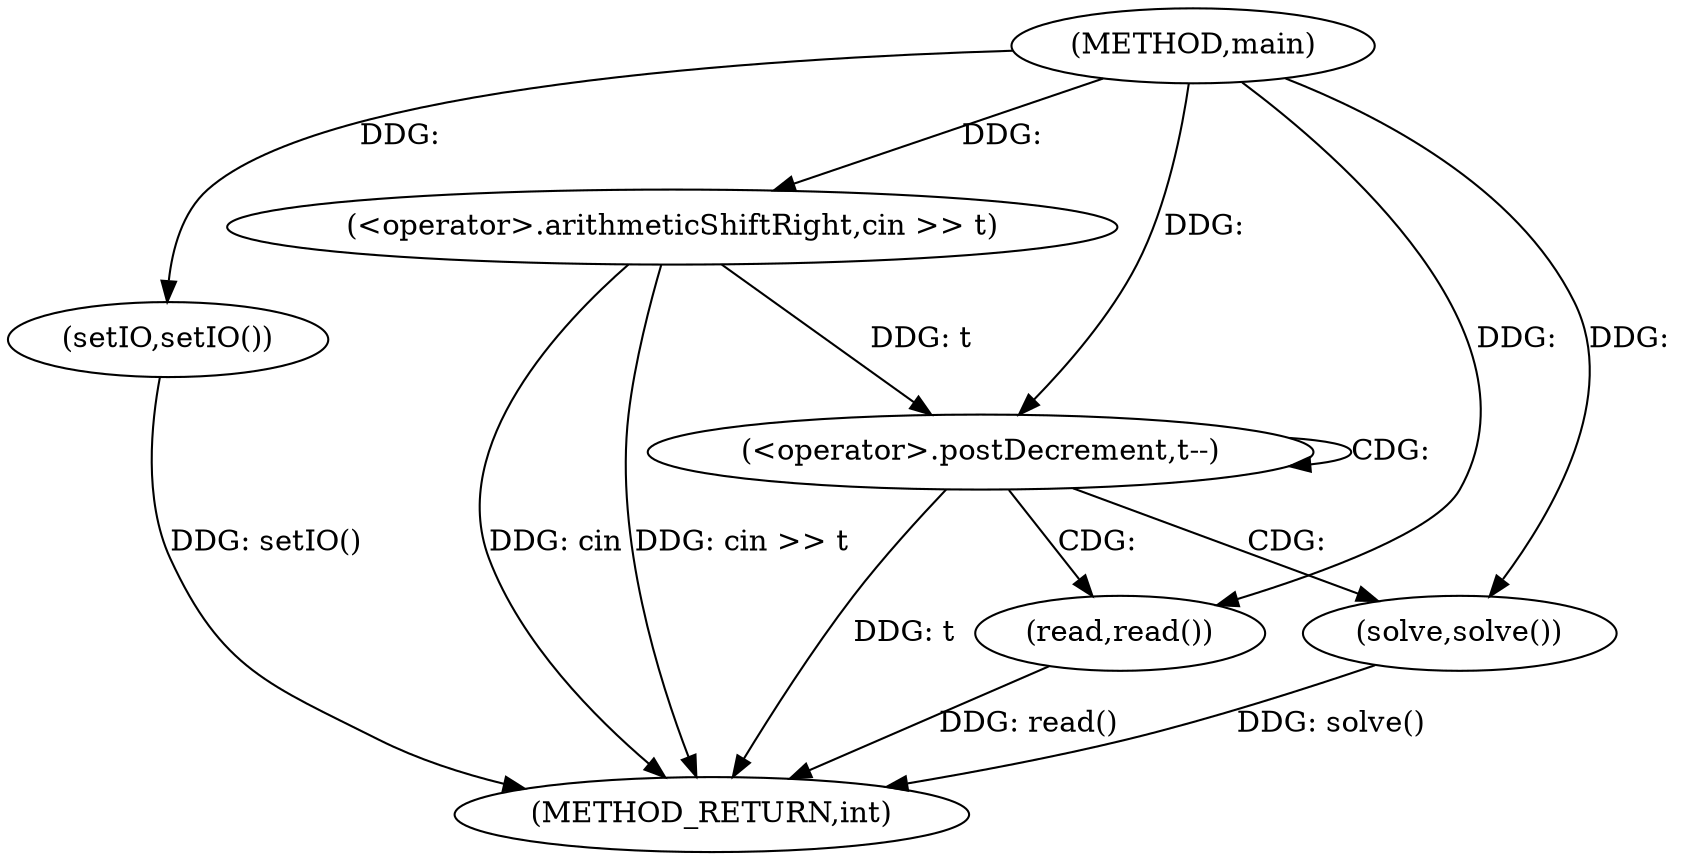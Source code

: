 digraph "main" {  
"1000254" [label = "(METHOD,main)" ]
"1000267" [label = "(METHOD_RETURN,int)" ]
"1000256" [label = "(setIO,setIO())" ]
"1000258" [label = "(<operator>.arithmeticShiftRight,cin >> t)" ]
"1000262" [label = "(<operator>.postDecrement,t--)" ]
"1000265" [label = "(read,read())" ]
"1000266" [label = "(solve,solve())" ]
  "1000256" -> "1000267"  [ label = "DDG: setIO()"] 
  "1000258" -> "1000267"  [ label = "DDG: cin >> t"] 
  "1000262" -> "1000267"  [ label = "DDG: t"] 
  "1000265" -> "1000267"  [ label = "DDG: read()"] 
  "1000266" -> "1000267"  [ label = "DDG: solve()"] 
  "1000258" -> "1000267"  [ label = "DDG: cin"] 
  "1000254" -> "1000256"  [ label = "DDG: "] 
  "1000254" -> "1000258"  [ label = "DDG: "] 
  "1000258" -> "1000262"  [ label = "DDG: t"] 
  "1000254" -> "1000262"  [ label = "DDG: "] 
  "1000254" -> "1000265"  [ label = "DDG: "] 
  "1000254" -> "1000266"  [ label = "DDG: "] 
  "1000262" -> "1000262"  [ label = "CDG: "] 
  "1000262" -> "1000265"  [ label = "CDG: "] 
  "1000262" -> "1000266"  [ label = "CDG: "] 
}
